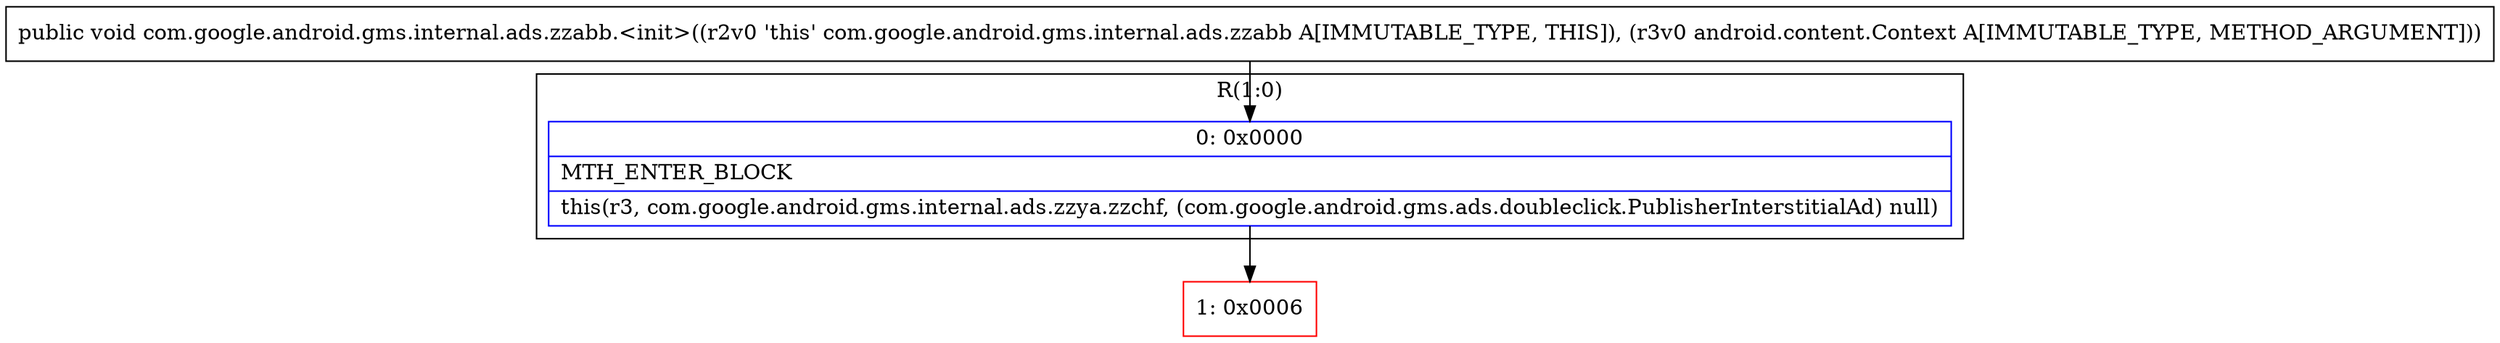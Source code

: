 digraph "CFG forcom.google.android.gms.internal.ads.zzabb.\<init\>(Landroid\/content\/Context;)V" {
subgraph cluster_Region_744333592 {
label = "R(1:0)";
node [shape=record,color=blue];
Node_0 [shape=record,label="{0\:\ 0x0000|MTH_ENTER_BLOCK\l|this(r3, com.google.android.gms.internal.ads.zzya.zzchf, (com.google.android.gms.ads.doubleclick.PublisherInterstitialAd) null)\l}"];
}
Node_1 [shape=record,color=red,label="{1\:\ 0x0006}"];
MethodNode[shape=record,label="{public void com.google.android.gms.internal.ads.zzabb.\<init\>((r2v0 'this' com.google.android.gms.internal.ads.zzabb A[IMMUTABLE_TYPE, THIS]), (r3v0 android.content.Context A[IMMUTABLE_TYPE, METHOD_ARGUMENT])) }"];
MethodNode -> Node_0;
Node_0 -> Node_1;
}

